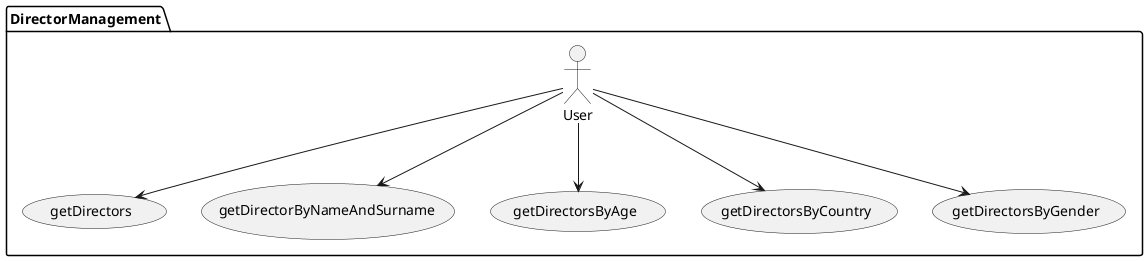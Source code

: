@startuml
    package DirectorManagement {
        User --> (getDirectors)
        User --> (getDirectorByNameAndSurname)
        User --> (getDirectorsByAge)
        User --> (getDirectorsByCountry)
        User --> (getDirectorsByGender)
    }
@enduml